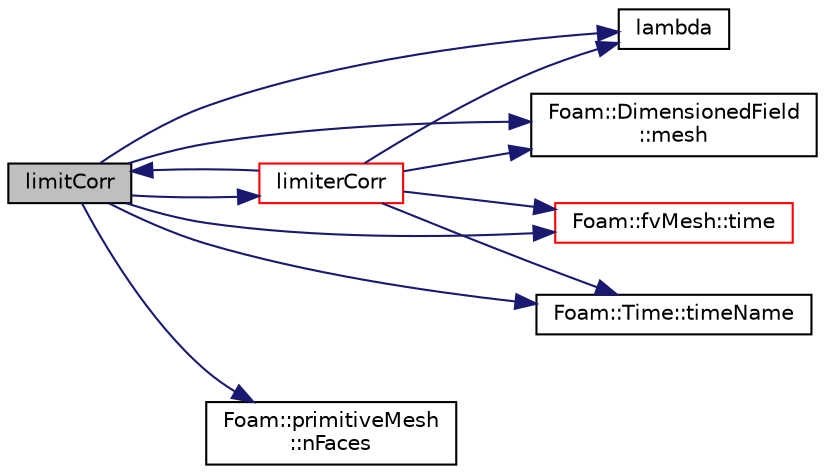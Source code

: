 digraph "limitCorr"
{
  bgcolor="transparent";
  edge [fontname="Helvetica",fontsize="10",labelfontname="Helvetica",labelfontsize="10"];
  node [fontname="Helvetica",fontsize="10",shape=record];
  rankdir="LR";
  Node936 [label="limitCorr",height=0.2,width=0.4,color="black", fillcolor="grey75", style="filled", fontcolor="black"];
  Node936 -> Node937 [color="midnightblue",fontsize="10",style="solid",fontname="Helvetica"];
  Node937 [label="lambda",height=0.2,width=0.4,color="black",URL="$a41357.html#ac90f959a4cd5bd0bc0d60e8c9fe14021"];
  Node936 -> Node938 [color="midnightblue",fontsize="10",style="solid",fontname="Helvetica"];
  Node938 [label="limiterCorr",height=0.2,width=0.4,color="red",URL="$a21864.html#a94d3a088ccd04c49be0be5bbfb218379"];
  Node938 -> Node937 [color="midnightblue",fontsize="10",style="solid",fontname="Helvetica"];
  Node938 -> Node936 [color="midnightblue",fontsize="10",style="solid",fontname="Helvetica"];
  Node938 -> Node1008 [color="midnightblue",fontsize="10",style="solid",fontname="Helvetica"];
  Node1008 [label="Foam::DimensionedField\l::mesh",height=0.2,width=0.4,color="black",URL="$a27497.html#a8f1110830348a1448a14ab5e3cf47e3b",tooltip="Return mesh. "];
  Node938 -> Node1042 [color="midnightblue",fontsize="10",style="solid",fontname="Helvetica"];
  Node1042 [label="Foam::fvMesh::time",height=0.2,width=0.4,color="red",URL="$a23593.html#a0d94096809fe3376b29a2a29ca11bb18",tooltip="Return the top-level database. "];
  Node938 -> Node1249 [color="midnightblue",fontsize="10",style="solid",fontname="Helvetica"];
  Node1249 [label="Foam::Time::timeName",height=0.2,width=0.4,color="black",URL="$a27457.html#a5ae6a110de1b22323e19a46943c7f0c1",tooltip="Return time name of given scalar time. "];
  Node936 -> Node1008 [color="midnightblue",fontsize="10",style="solid",fontname="Helvetica"];
  Node936 -> Node1033 [color="midnightblue",fontsize="10",style="solid",fontname="Helvetica"];
  Node1033 [label="Foam::primitiveMesh\l::nFaces",height=0.2,width=0.4,color="black",URL="$a28685.html#abe602c985a3c9ffa67176e969e77ca6f"];
  Node936 -> Node1042 [color="midnightblue",fontsize="10",style="solid",fontname="Helvetica"];
  Node936 -> Node1249 [color="midnightblue",fontsize="10",style="solid",fontname="Helvetica"];
}
